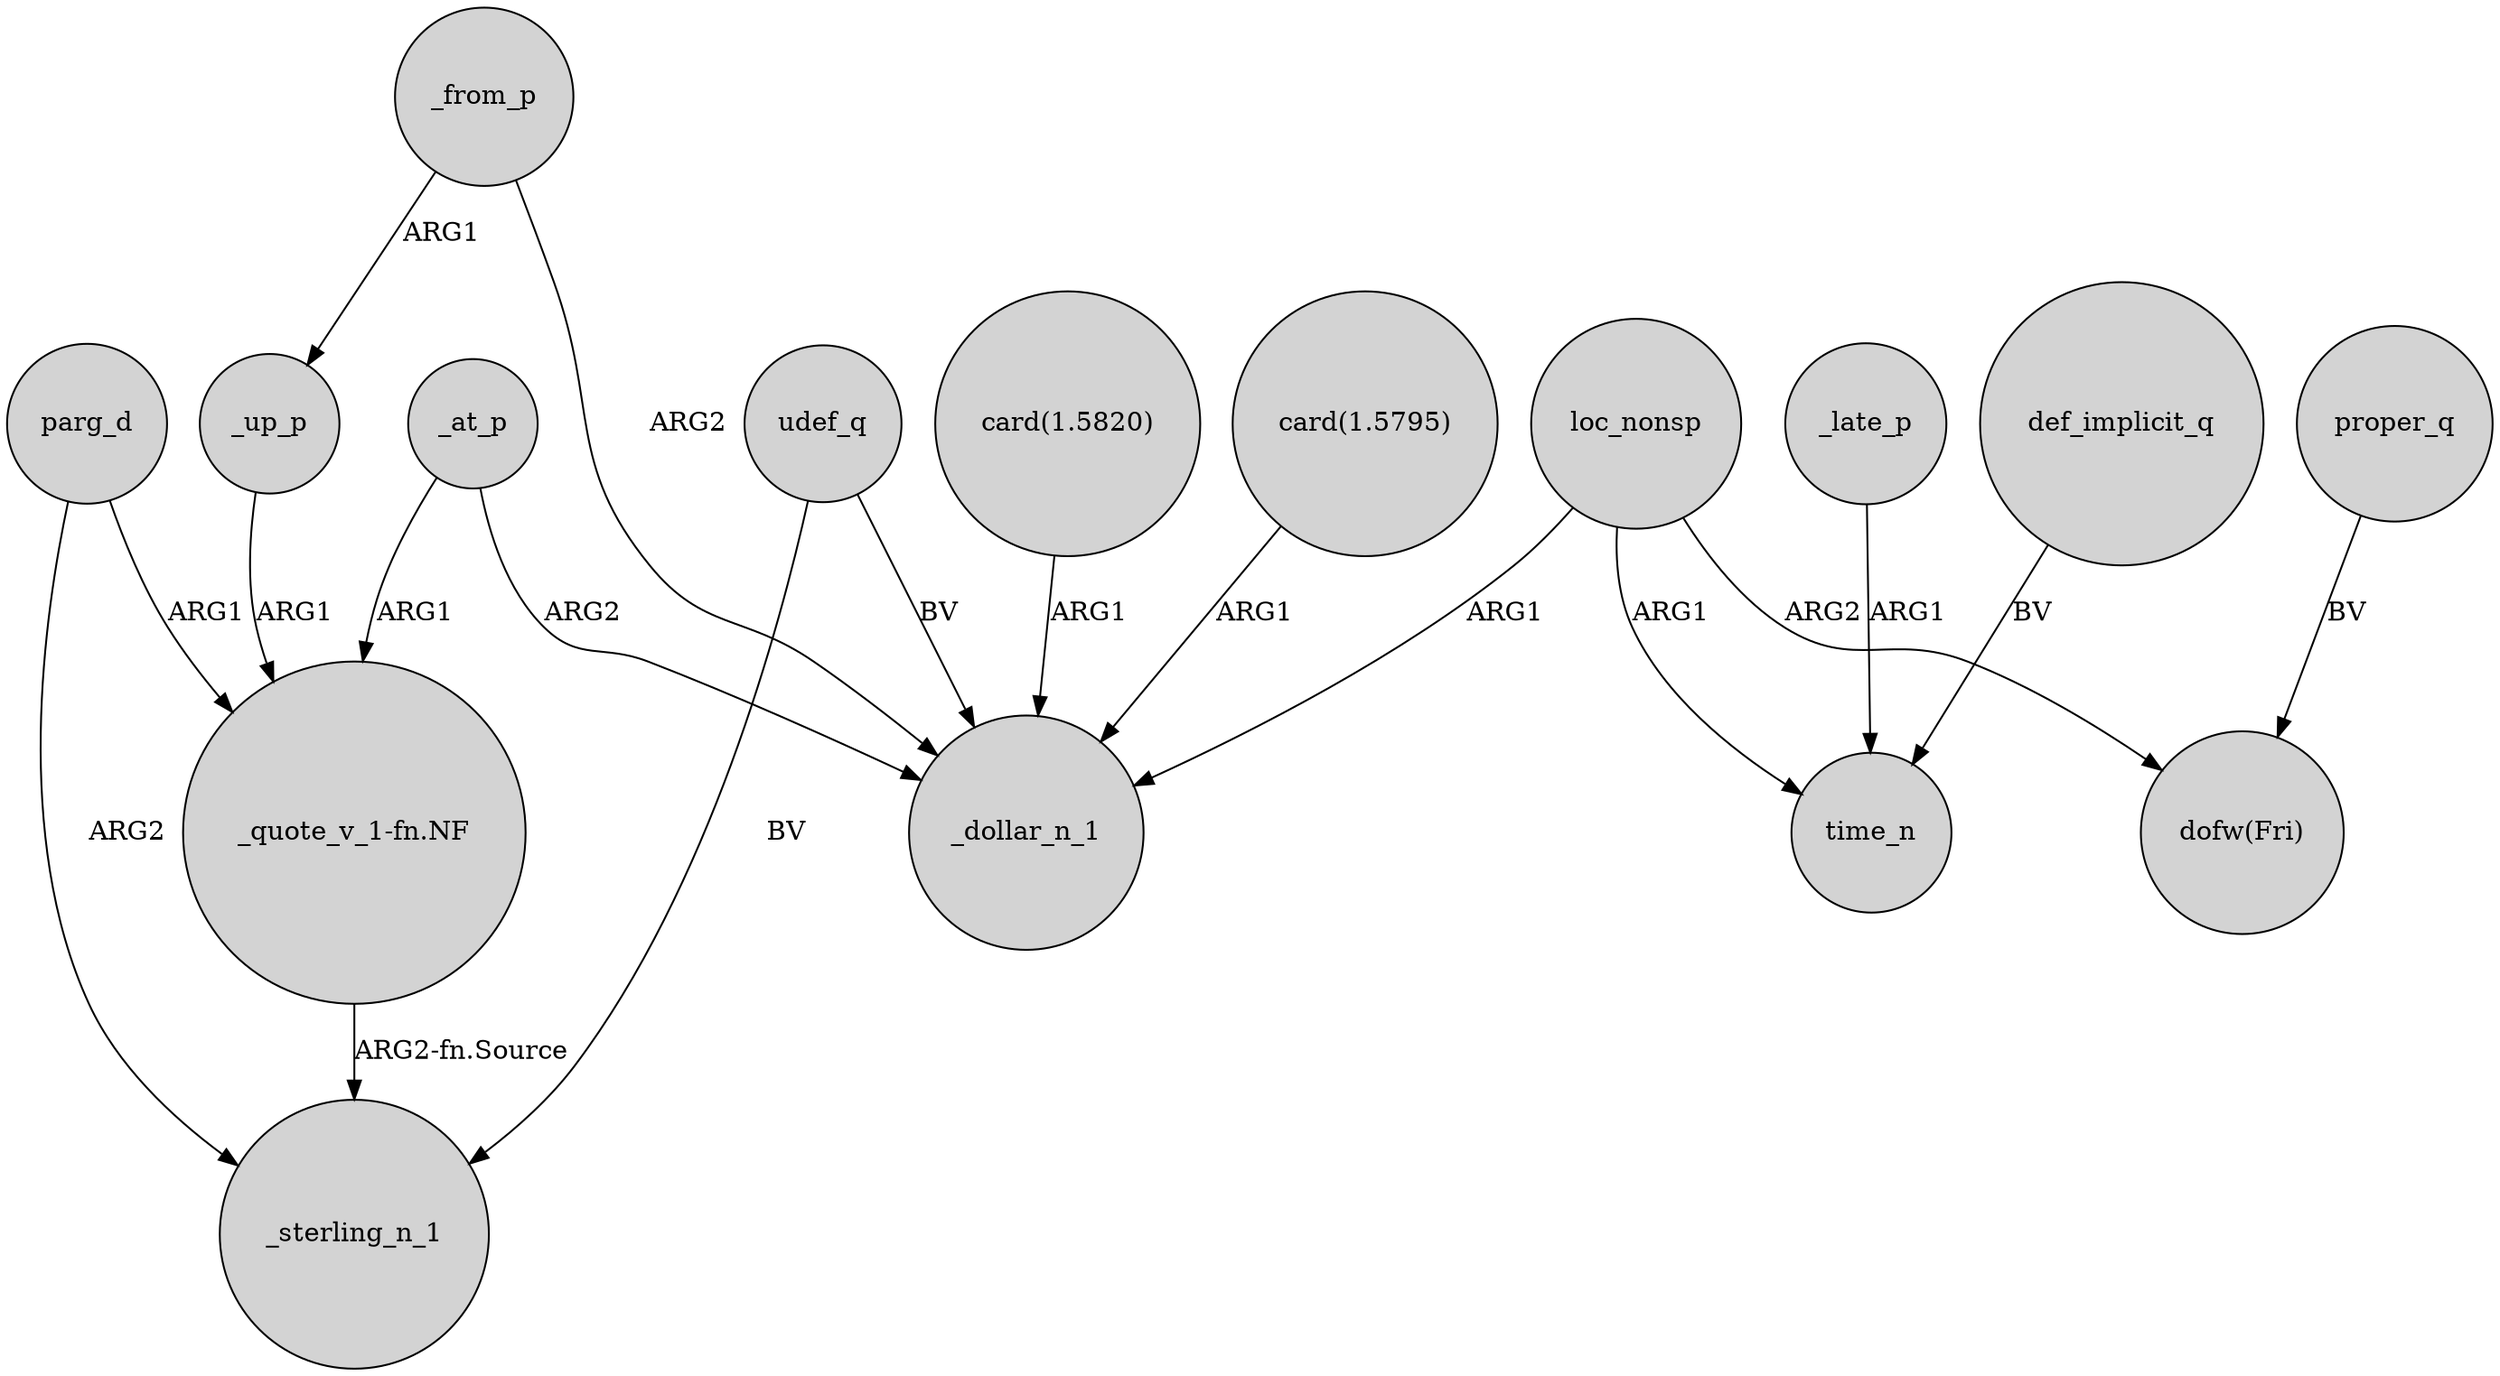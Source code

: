 digraph {
	node [shape=circle style=filled]
	_up_p -> "_quote_v_1-fn.NF" [label=ARG1]
	_from_p -> _up_p [label=ARG1]
	parg_d -> _sterling_n_1 [label=ARG2]
	_late_p -> time_n [label=ARG1]
	"_quote_v_1-fn.NF" -> _sterling_n_1 [label="ARG2-fn.Source"]
	"card(1.5820)" -> _dollar_n_1 [label=ARG1]
	_at_p -> _dollar_n_1 [label=ARG2]
	proper_q -> "dofw(Fri)" [label=BV]
	udef_q -> _sterling_n_1 [label=BV]
	_at_p -> "_quote_v_1-fn.NF" [label=ARG1]
	"card(1.5795)" -> _dollar_n_1 [label=ARG1]
	_from_p -> _dollar_n_1 [label=ARG2]
	loc_nonsp -> time_n [label=ARG1]
	loc_nonsp -> _dollar_n_1 [label=ARG1]
	loc_nonsp -> "dofw(Fri)" [label=ARG2]
	parg_d -> "_quote_v_1-fn.NF" [label=ARG1]
	udef_q -> _dollar_n_1 [label=BV]
	def_implicit_q -> time_n [label=BV]
}

